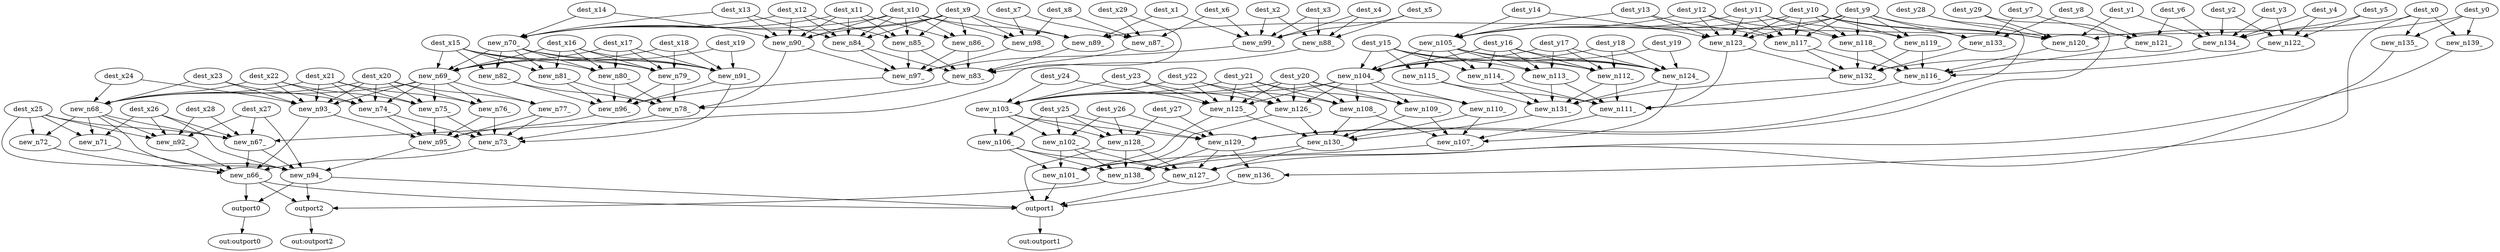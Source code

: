 digraph G {
    "new_n66_" -> "outport0";
    "new_n94_" -> "outport0";
    "new_n71_" -> "new_n66_";
    "new_n72_" -> "new_n66_";
    "new_n93_" -> "new_n66_";
    "new_n92_" -> "new_n66_";
    "new_n73_" -> "new_n66_";
    "new_n67_" -> "new_n66_";
    "dest_x25" -> "new_n67_";
    "new_n68_" -> "new_n67_";
    "dest_x26" -> "new_n67_";
    "dest_x27" -> "new_n67_";
    "dest_x28" -> "new_n67_";
    "dest_x29" -> "new_n67_";
    "new_n69_" -> "new_n68_";
    "dest_x20" -> "new_n68_";
    "dest_x22" -> "new_n68_";
    "dest_x21" -> "new_n68_";
    "dest_x23" -> "new_n68_";
    "dest_x24" -> "new_n68_";
    "dest_x15" -> "new_n69_";
    "new_n70_" -> "new_n69_";
    "dest_x16" -> "new_n69_";
    "dest_x18" -> "new_n69_";
    "dest_x17" -> "new_n69_";
    "dest_x19" -> "new_n69_";
    "dest_x10" -> "new_n70_";
    "dest_x9" -> "new_n70_";
    "dest_x11" -> "new_n70_";
    "dest_x14" -> "new_n70_";
    "dest_x13" -> "new_n70_";
    "dest_x12" -> "new_n70_";
    "new_n68_" -> "new_n71_";
    "dest_x25" -> "new_n71_";
    "dest_x26" -> "new_n71_";
    "new_n68_" -> "new_n72_";
    "dest_x25" -> "new_n72_";
    "new_n75_" -> "new_n73_";
    "new_n76_" -> "new_n73_";
    "new_n77_" -> "new_n73_";
    "new_n74_" -> "new_n73_";
    "new_n78_" -> "new_n73_";
    "new_n91_" -> "new_n73_";
    "new_n69_" -> "new_n74_";
    "dest_x20" -> "new_n74_";
    "dest_x21" -> "new_n74_";
    "dest_x22" -> "new_n74_";
    "dest_x23" -> "new_n74_";
    "new_n69_" -> "new_n75_";
    "dest_x20" -> "new_n75_";
    "dest_x21" -> "new_n75_";
    "dest_x22" -> "new_n75_";
    "new_n69_" -> "new_n76_";
    "dest_x20" -> "new_n76_";
    "dest_x21" -> "new_n76_";
    "new_n69_" -> "new_n77_";
    "dest_x20" -> "new_n77_";
    "new_n79_" -> "new_n78_";
    "new_n81_" -> "new_n78_";
    "new_n82_" -> "new_n78_";
    "new_n80_" -> "new_n78_";
    "new_n83_" -> "new_n78_";
    "new_n90_" -> "new_n78_";
    "new_n70_" -> "new_n79_";
    "dest_x15" -> "new_n79_";
    "dest_x16" -> "new_n79_";
    "dest_x17" -> "new_n79_";
    "dest_x18" -> "new_n79_";
    "new_n70_" -> "new_n80_";
    "dest_x15" -> "new_n80_";
    "dest_x16" -> "new_n80_";
    "dest_x17" -> "new_n80_";
    "new_n70_" -> "new_n81_";
    "dest_x15" -> "new_n81_";
    "dest_x16" -> "new_n81_";
    "new_n70_" -> "new_n82_";
    "dest_x15" -> "new_n82_";
    "new_n84_" -> "new_n83_";
    "new_n85_" -> "new_n83_";
    "new_n86_" -> "new_n83_";
    "new_n87_" -> "new_n83_";
    "new_n88_" -> "new_n83_";
    "new_n89_" -> "new_n83_";
    "dest_x9" -> "new_n84_";
    "dest_x10" -> "new_n84_";
    "dest_x11" -> "new_n84_";
    "dest_x12" -> "new_n84_";
    "dest_x13" -> "new_n84_";
    "dest_x9" -> "new_n85_";
    "dest_x10" -> "new_n85_";
    "dest_x11" -> "new_n85_";
    "dest_x12" -> "new_n85_";
    "dest_x9" -> "new_n86_";
    "dest_x10" -> "new_n86_";
    "dest_x11" -> "new_n86_";
    "dest_x6" -> "new_n87_";
    "dest_x7" -> "new_n87_";
    "dest_x8" -> "new_n87_";
    "dest_x29" -> "new_n87_";
    "dest_x2" -> "new_n88_";
    "dest_x3" -> "new_n88_";
    "dest_x4" -> "new_n88_";
    "dest_x5" -> "new_n88_";
    "dest_x9" -> "new_n89_";
    "dest_x10" -> "new_n89_";
    "dest_x0" -> "new_n89_";
    "dest_x1" -> "new_n89_";
    "dest_x9" -> "new_n90_";
    "dest_x10" -> "new_n90_";
    "dest_x11" -> "new_n90_";
    "dest_x12" -> "new_n90_";
    "dest_x13" -> "new_n90_";
    "dest_x14" -> "new_n90_";
    "new_n70_" -> "new_n91_";
    "dest_x15" -> "new_n91_";
    "dest_x17" -> "new_n91_";
    "dest_x16" -> "new_n91_";
    "dest_x18" -> "new_n91_";
    "dest_x19" -> "new_n91_";
    "new_n68_" -> "new_n92_";
    "dest_x25" -> "new_n92_";
    "dest_x26" -> "new_n92_";
    "dest_x27" -> "new_n92_";
    "dest_x28" -> "new_n92_";
    "new_n69_" -> "new_n93_";
    "dest_x20" -> "new_n93_";
    "dest_x21" -> "new_n93_";
    "dest_x22" -> "new_n93_";
    "dest_x23" -> "new_n93_";
    "dest_x24" -> "new_n93_";
    "new_n67_" -> "new_n94_";
    "new_n68_" -> "new_n94_";
    "dest_x25" -> "new_n94_";
    "dest_x26" -> "new_n94_";
    "new_n95_" -> "new_n94_";
    "dest_x27" -> "new_n94_";
    "new_n74_" -> "new_n95_";
    "new_n93_" -> "new_n95_";
    "new_n75_" -> "new_n95_";
    "new_n76_" -> "new_n95_";
    "new_n77_" -> "new_n95_";
    "new_n96_" -> "new_n95_";
    "new_n91_" -> "new_n96_";
    "new_n80_" -> "new_n96_";
    "new_n79_" -> "new_n96_";
    "new_n81_" -> "new_n96_";
    "new_n82_" -> "new_n96_";
    "new_n97_" -> "new_n96_";
    "new_n90_" -> "new_n97_";
    "new_n86_" -> "new_n97_";
    "new_n85_" -> "new_n97_";
    "new_n84_" -> "new_n97_";
    "new_n98_" -> "new_n97_";
    "new_n99_" -> "new_n97_";
    "dest_x7" -> "new_n98_";
    "dest_x8" -> "new_n98_";
    "dest_x10" -> "new_n98_";
    "dest_x9" -> "new_n98_";
    "dest_x1" -> "new_n99_";
    "dest_x2" -> "new_n99_";
    "dest_x3" -> "new_n99_";
    "dest_x4" -> "new_n99_";
    "dest_x5" -> "new_n99_";
    "dest_x6" -> "new_n99_";
    "new_n101_" -> "outport1";
    "new_n128_" -> "outport1";
    "new_n127_" -> "outport1";
    "new_n94_" -> "outport1";
    "new_n136_" -> "outport1";
    "new_n66_" -> "outport1";
    "new_n102_" -> "new_n101_";
    "new_n106_" -> "new_n101_";
    "new_n125_" -> "new_n101_";
    "new_n107_" -> "new_n101_";
    "new_n126_" -> "new_n101_";
    "new_n103_" -> "new_n102_";
    "dest_y25" -> "new_n102_";
    "dest_y26" -> "new_n102_";
    "new_n104_" -> "new_n103_";
    "dest_y20" -> "new_n103_";
    "dest_y22" -> "new_n103_";
    "dest_y21" -> "new_n103_";
    "dest_y23" -> "new_n103_";
    "dest_y24" -> "new_n103_";
    "dest_y15" -> "new_n104_";
    "new_n105_" -> "new_n104_";
    "dest_y16" -> "new_n104_";
    "dest_y18" -> "new_n104_";
    "dest_y17" -> "new_n104_";
    "dest_y19" -> "new_n104_";
    "dest_y10" -> "new_n105_";
    "dest_y9" -> "new_n105_";
    "dest_y11" -> "new_n105_";
    "dest_y14" -> "new_n105_";
    "dest_y13" -> "new_n105_";
    "dest_y12" -> "new_n105_";
    "new_n103_" -> "new_n106_";
    "dest_y25" -> "new_n106_";
    "new_n108_" -> "new_n107_";
    "new_n109_" -> "new_n107_";
    "new_n110_" -> "new_n107_";
    "new_n111_" -> "new_n107_";
    "new_n124_" -> "new_n107_";
    "new_n104_" -> "new_n108_";
    "dest_y20" -> "new_n108_";
    "dest_y21" -> "new_n108_";
    "dest_y22" -> "new_n108_";
    "new_n104_" -> "new_n109_";
    "dest_y20" -> "new_n109_";
    "dest_y21" -> "new_n109_";
    "new_n104_" -> "new_n110_";
    "dest_y20" -> "new_n110_";
    "new_n112_" -> "new_n111_";
    "new_n114_" -> "new_n111_";
    "new_n115_" -> "new_n111_";
    "new_n113_" -> "new_n111_";
    "new_n116_" -> "new_n111_";
    "new_n123_" -> "new_n111_";
    "new_n105_" -> "new_n112_";
    "dest_y15" -> "new_n112_";
    "dest_y16" -> "new_n112_";
    "dest_y17" -> "new_n112_";
    "dest_y18" -> "new_n112_";
    "new_n105_" -> "new_n113_";
    "dest_y15" -> "new_n113_";
    "dest_y16" -> "new_n113_";
    "dest_y17" -> "new_n113_";
    "new_n105_" -> "new_n114_";
    "dest_y15" -> "new_n114_";
    "dest_y16" -> "new_n114_";
    "new_n105_" -> "new_n115_";
    "dest_y15" -> "new_n115_";
    "new_n117_" -> "new_n116_";
    "new_n118_" -> "new_n116_";
    "new_n119_" -> "new_n116_";
    "new_n120_" -> "new_n116_";
    "new_n121_" -> "new_n116_";
    "new_n122_" -> "new_n116_";
    "dest_y9" -> "new_n117_";
    "dest_y10" -> "new_n117_";
    "dest_y11" -> "new_n117_";
    "dest_y12" -> "new_n117_";
    "dest_y13" -> "new_n117_";
    "dest_y9" -> "new_n118_";
    "dest_y10" -> "new_n118_";
    "dest_y11" -> "new_n118_";
    "dest_y12" -> "new_n118_";
    "dest_y9" -> "new_n119_";
    "dest_y10" -> "new_n119_";
    "dest_y11" -> "new_n119_";
    "dest_y9" -> "new_n120_";
    "dest_y10" -> "new_n120_";
    "dest_y0" -> "new_n120_";
    "dest_y1" -> "new_n120_";
    "dest_y28" -> "new_n120_";
    "dest_y29" -> "new_n120_";
    "dest_y6" -> "new_n121_";
    "dest_y7" -> "new_n121_";
    "dest_y8" -> "new_n121_";
    "dest_y2" -> "new_n122_";
    "dest_y3" -> "new_n122_";
    "dest_y4" -> "new_n122_";
    "dest_y5" -> "new_n122_";
    "dest_y9" -> "new_n123_";
    "dest_y10" -> "new_n123_";
    "dest_y11" -> "new_n123_";
    "dest_y12" -> "new_n123_";
    "dest_y13" -> "new_n123_";
    "dest_y14" -> "new_n123_";
    "new_n105_" -> "new_n124_";
    "dest_y15" -> "new_n124_";
    "dest_y17" -> "new_n124_";
    "dest_y16" -> "new_n124_";
    "dest_y18" -> "new_n124_";
    "dest_y19" -> "new_n124_";
    "new_n104_" -> "new_n125_";
    "dest_y20" -> "new_n125_";
    "dest_y21" -> "new_n125_";
    "dest_y22" -> "new_n125_";
    "dest_y23" -> "new_n125_";
    "dest_y24" -> "new_n125_";
    "new_n104_" -> "new_n126_";
    "dest_y20" -> "new_n126_";
    "dest_y21" -> "new_n126_";
    "dest_y22" -> "new_n126_";
    "dest_y23" -> "new_n126_";
    "new_n128_" -> "new_n127_";
    "new_n106_" -> "new_n127_";
    "new_n102_" -> "new_n127_";
    "new_n130_" -> "new_n127_";
    "new_n135_" -> "new_n127_";
    "new_n129_" -> "new_n127_";
    "new_n103_" -> "new_n128_";
    "dest_y25" -> "new_n128_";
    "dest_y26" -> "new_n128_";
    "dest_y27" -> "new_n128_";
    "dest_y25" -> "new_n129_";
    "new_n103_" -> "new_n129_";
    "dest_y26" -> "new_n129_";
    "dest_y27" -> "new_n129_";
    "dest_y28" -> "new_n129_";
    "dest_y29" -> "new_n129_";
    "new_n126_" -> "new_n130_";
    "new_n125_" -> "new_n130_";
    "new_n108_" -> "new_n130_";
    "new_n109_" -> "new_n130_";
    "new_n110_" -> "new_n130_";
    "new_n131_" -> "new_n130_";
    "new_n124_" -> "new_n131_";
    "new_n113_" -> "new_n131_";
    "new_n112_" -> "new_n131_";
    "new_n114_" -> "new_n131_";
    "new_n115_" -> "new_n131_";
    "new_n132_" -> "new_n131_";
    "new_n123_" -> "new_n132_";
    "new_n119_" -> "new_n132_";
    "new_n118_" -> "new_n132_";
    "new_n117_" -> "new_n132_";
    "new_n133_" -> "new_n132_";
    "new_n134_" -> "new_n132_";
    "dest_y7" -> "new_n133_";
    "dest_y8" -> "new_n133_";
    "dest_y10" -> "new_n133_";
    "dest_y9" -> "new_n133_";
    "dest_y1" -> "new_n134_";
    "dest_y2" -> "new_n134_";
    "dest_y3" -> "new_n134_";
    "dest_y4" -> "new_n134_";
    "dest_y5" -> "new_n134_";
    "dest_y6" -> "new_n134_";
    "dest_x0" -> "new_n135_";
    "dest_y0" -> "new_n135_";
    "new_n129_" -> "new_n136_";
    "dest_x0" -> "new_n136_";
    "new_n66_" -> "outport2";
    "new_n94_" -> "outport2";
    "new_n138_" -> "outport2";
    "new_n128_" -> "new_n138_";
    "new_n139_" -> "new_n138_";
    "new_n102_" -> "new_n138_";
    "new_n130_" -> "new_n138_";
    "new_n106_" -> "new_n138_";
    "new_n129_" -> "new_n138_";
    "dest_x0" -> "new_n139_";
    "dest_y0" -> "new_n139_";
    "outport0" -> "out:outport0";
    "outport1" -> "out:outport1";
    "outport2" -> "out:outport2";
}
